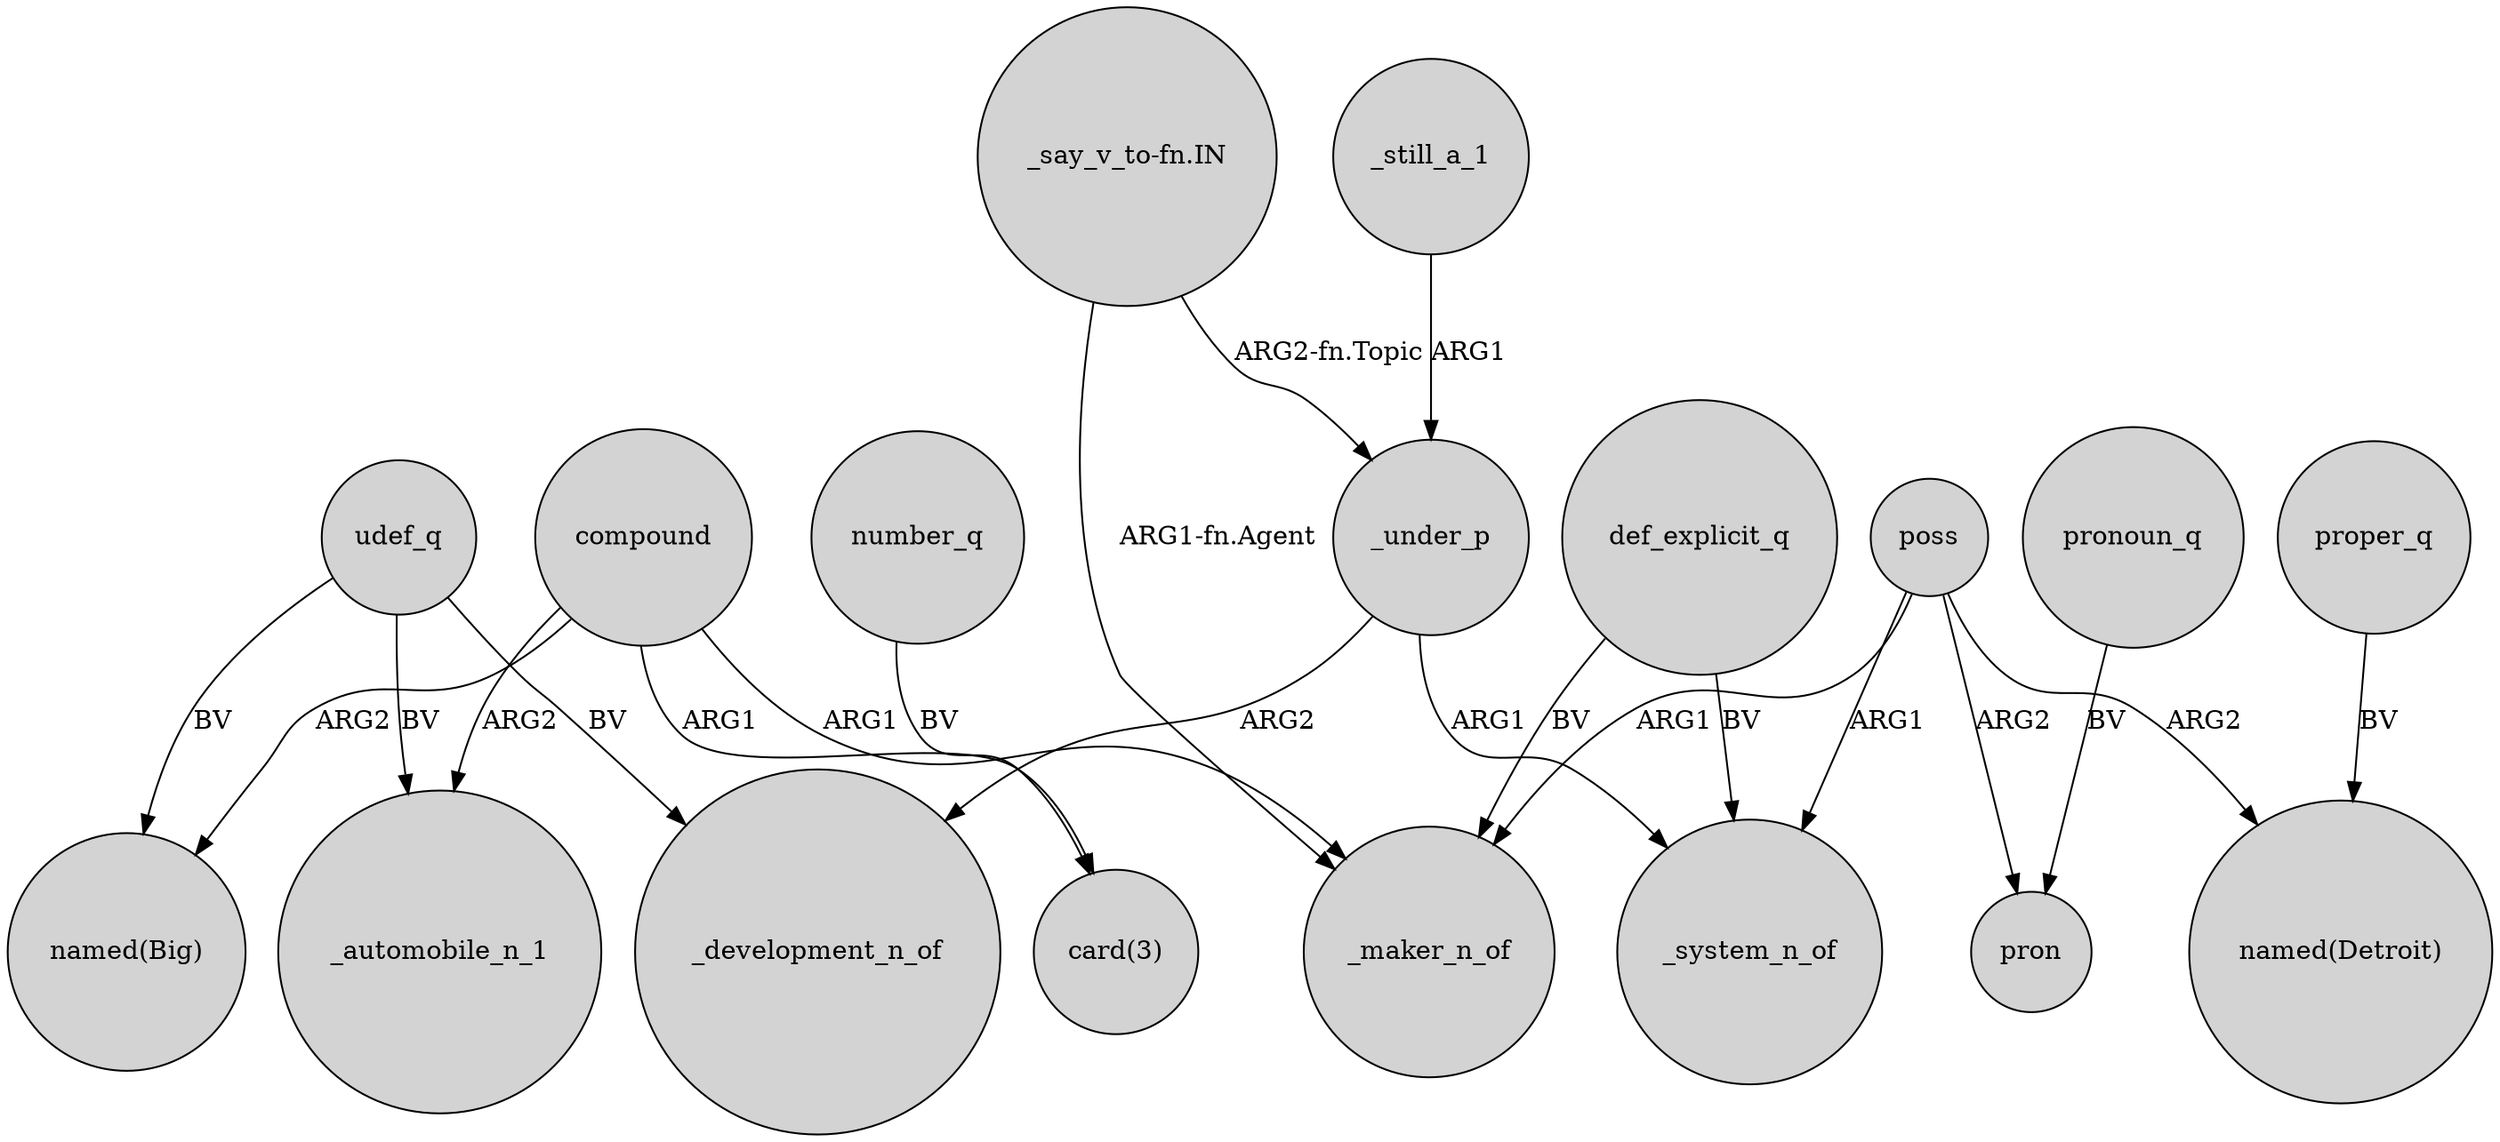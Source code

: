 digraph {
	node [shape=circle style=filled]
	_under_p -> _development_n_of [label=ARG2]
	_under_p -> _system_n_of [label=ARG1]
	poss -> pron [label=ARG2]
	def_explicit_q -> _maker_n_of [label=BV]
	udef_q -> _automobile_n_1 [label=BV]
	proper_q -> "named(Detroit)" [label=BV]
	compound -> _maker_n_of [label=ARG1]
	def_explicit_q -> _system_n_of [label=BV]
	poss -> _system_n_of [label=ARG1]
	"_say_v_to-fn.IN" -> _under_p [label="ARG2-fn.Topic"]
	_still_a_1 -> _under_p [label=ARG1]
	pronoun_q -> pron [label=BV]
	poss -> "named(Detroit)" [label=ARG2]
	compound -> _automobile_n_1 [label=ARG2]
	compound -> "card(3)" [label=ARG1]
	udef_q -> _development_n_of [label=BV]
	udef_q -> "named(Big)" [label=BV]
	"_say_v_to-fn.IN" -> _maker_n_of [label="ARG1-fn.Agent"]
	number_q -> "card(3)" [label=BV]
	compound -> "named(Big)" [label=ARG2]
	poss -> _maker_n_of [label=ARG1]
}
